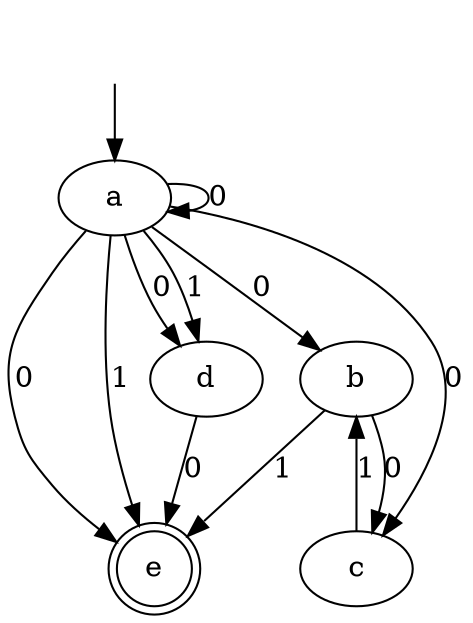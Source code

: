 digraph {
 "" [shape=none]
 "e"  [shape=doublecircle]

"" -> "a"
"a" -> "a"[label="0", weight="0"];
"a" -> "b"[label="0", weight="0"];
"a" -> "c"[label="0", weight="0"];
"a" -> "d"[label="0", weight="0"];
"a" -> "e"[label="0", weight="0"];
"a" -> "d"[label="1", weight="1"];
"a" -> "e"[label="1", weight="1"];
"b" -> "c"[label="0", weight="0"];
"b" -> "e"[label="1", weight="1"];
"c" -> "b"[label="1", weight="1"];
"d" -> "e"[label="0", weight="0"];
}
